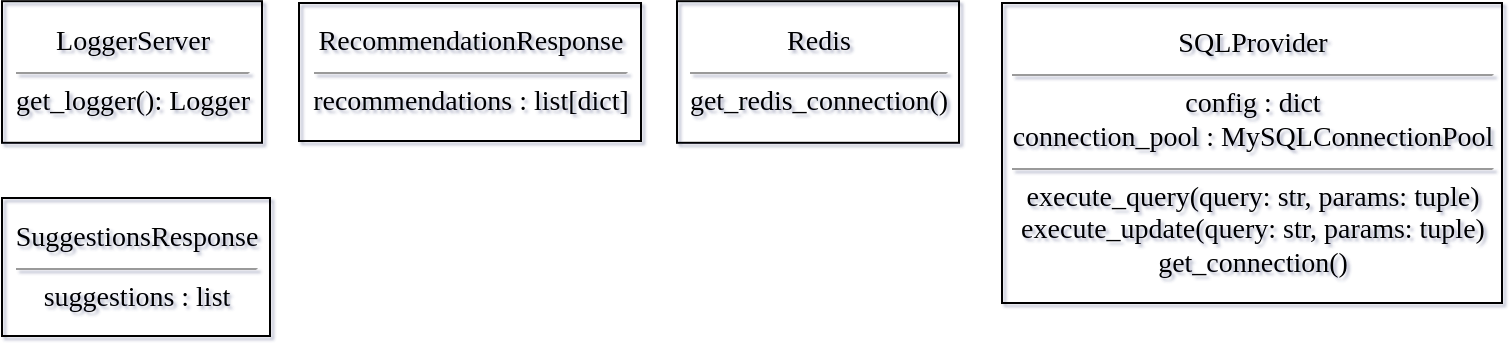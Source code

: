 <mxfile>
    <diagram id="Uhx6BRqsGX-gBQP1plMp" name="Page-1">
        <mxGraphModel dx="1098" dy="1800" grid="1" gridSize="10" guides="1" tooltips="1" connect="1" arrows="1" fold="1" page="1" pageScale="1" pageWidth="850" pageHeight="1100" math="0" shadow="1">
            <root>
                <mxCell id="0"/>
                <mxCell id="1" parent="0"/>
                <mxCell id="node1" value="&lt;font style='font-size: 14.0px;' face='Times New Roman,serif' color='#000000'&gt;LoggerServer&lt;/font&gt;&lt;hr size='1'/&gt;&lt;div&gt;&lt;font style='font-size: 14.0px;' face='Times New Roman,serif' color='#000000'&gt;get_logger(): Logger&lt;/font&gt;&lt;/div&gt;" style="verticalAlign=middle;html=1;rounded=0;labelBackgroundColor=none;strokeColor=black;fillColor=none;strokeWidth=1;dashed=0;" parent="1" vertex="1">
                    <mxGeometry x="20" y="-1058.4" width="130" height="70.8" as="geometry"/>
                </mxCell>
                <mxCell id="node2" value="&lt;font style='font-size: 14.0px;' face='Times New Roman,serif' color='#000000'&gt;RecommendationResponse&lt;/font&gt;&lt;hr size='1'/&gt;&lt;div&gt;&lt;font style='font-size: 14.0px;' face='Times New Roman,serif' color='#000000'&gt;recommendations : list[dict]&lt;/font&gt;&lt;/div&gt;" style="verticalAlign=middle;html=1;rounded=0;labelBackgroundColor=none;strokeColor=black;fillColor=none;strokeWidth=1;dashed=0;" parent="1" vertex="1">
                    <mxGeometry x="168.5" y="-1057.5" width="171" height="69" as="geometry"/>
                </mxCell>
                <mxCell id="node3" value="&lt;font style='font-size: 14.0px;' face='Times New Roman,serif' color='#000000'&gt;Redis&lt;/font&gt;&lt;hr size='1'/&gt;&lt;div&gt;&lt;font style='font-size: 14.0px;' face='Times New Roman,serif' color='#000000'&gt;get_redis_connection()&lt;/font&gt;&lt;/div&gt;" style="verticalAlign=middle;html=1;rounded=0;labelBackgroundColor=none;strokeColor=black;fillColor=none;strokeWidth=1;dashed=0;" parent="1" vertex="1">
                    <mxGeometry x="357.5" y="-1058.4" width="141" height="70.8" as="geometry"/>
                </mxCell>
                <mxCell id="node4" value="&lt;font style='font-size: 14.0px;' face='Times New Roman,serif' color='#000000'&gt;SQLProvider&lt;/font&gt;&lt;hr size='1'/&gt;&lt;div&gt;&lt;font style='font-size: 14.0px;' face='Times New Roman,serif' color='#000000'&gt;config : dict&lt;br/&gt;connection_pool : MySQLConnectionPool&lt;/font&gt;&lt;/div&gt;&lt;hr size='1'/&gt;&lt;div&gt;&lt;font style='font-size: 14.0px;' face='Times New Roman,serif' color='#000000'&gt;execute_query(query: str, params: tuple)&lt;br/&gt;execute_update(query: str, params: tuple)&lt;br/&gt;get_connection()&lt;/font&gt;&lt;/div&gt;" style="verticalAlign=middle;html=1;rounded=0;labelBackgroundColor=none;strokeColor=black;fillColor=none;strokeWidth=1;dashed=0;" parent="1" vertex="1">
                    <mxGeometry x="520" y="-1057.5" width="250" height="150" as="geometry"/>
                </mxCell>
                <mxCell id="node5" value="&lt;font style='font-size: 14.0px;' face='Times New Roman,serif' color='#000000'&gt;SuggestionsResponse&lt;/font&gt;&lt;hr size='1'/&gt;&lt;div&gt;&lt;font style='font-size: 14.0px;' face='Times New Roman,serif' color='#000000'&gt;suggestions : list&lt;/font&gt;&lt;/div&gt;" style="verticalAlign=middle;html=1;rounded=0;labelBackgroundColor=none;strokeColor=black;fillColor=none;strokeWidth=1;dashed=0;" parent="1" vertex="1">
                    <mxGeometry x="20" y="-960" width="134" height="69" as="geometry"/>
                </mxCell>
            </root>
        </mxGraphModel>
    </diagram>
</mxfile>